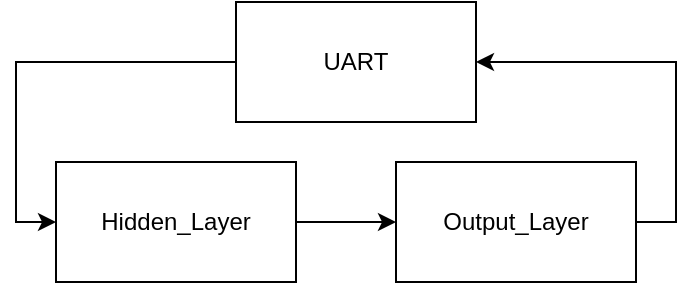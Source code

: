 <mxfile version="26.0.16">
  <diagram name="Page-1" id="kxXnDCxeON_1RzQPkl5J">
    <mxGraphModel dx="569" dy="363" grid="1" gridSize="10" guides="1" tooltips="1" connect="1" arrows="1" fold="1" page="1" pageScale="1" pageWidth="850" pageHeight="1100" math="0" shadow="0">
      <root>
        <mxCell id="0" />
        <mxCell id="1" parent="0" />
        <mxCell id="srBQrEgiwfPGSmwqLRBb-4" style="edgeStyle=orthogonalEdgeStyle;rounded=0;orthogonalLoop=1;jettySize=auto;html=1;exitX=0;exitY=0.5;exitDx=0;exitDy=0;entryX=0;entryY=0.5;entryDx=0;entryDy=0;" edge="1" parent="1" source="srBQrEgiwfPGSmwqLRBb-1" target="srBQrEgiwfPGSmwqLRBb-2">
          <mxGeometry relative="1" as="geometry" />
        </mxCell>
        <mxCell id="srBQrEgiwfPGSmwqLRBb-1" value="UART" style="rounded=0;whiteSpace=wrap;html=1;" vertex="1" parent="1">
          <mxGeometry x="280" y="140" width="120" height="60" as="geometry" />
        </mxCell>
        <mxCell id="srBQrEgiwfPGSmwqLRBb-5" style="edgeStyle=orthogonalEdgeStyle;rounded=0;orthogonalLoop=1;jettySize=auto;html=1;exitX=1;exitY=0.5;exitDx=0;exitDy=0;entryX=0;entryY=0.5;entryDx=0;entryDy=0;" edge="1" parent="1" source="srBQrEgiwfPGSmwqLRBb-2" target="srBQrEgiwfPGSmwqLRBb-3">
          <mxGeometry relative="1" as="geometry" />
        </mxCell>
        <mxCell id="srBQrEgiwfPGSmwqLRBb-2" value="Hidden_Layer" style="rounded=0;whiteSpace=wrap;html=1;" vertex="1" parent="1">
          <mxGeometry x="190" y="220" width="120" height="60" as="geometry" />
        </mxCell>
        <mxCell id="srBQrEgiwfPGSmwqLRBb-6" style="edgeStyle=orthogonalEdgeStyle;rounded=0;orthogonalLoop=1;jettySize=auto;html=1;exitX=1;exitY=0.5;exitDx=0;exitDy=0;entryX=1;entryY=0.5;entryDx=0;entryDy=0;" edge="1" parent="1" source="srBQrEgiwfPGSmwqLRBb-3" target="srBQrEgiwfPGSmwqLRBb-1">
          <mxGeometry relative="1" as="geometry" />
        </mxCell>
        <mxCell id="srBQrEgiwfPGSmwqLRBb-3" value="Output_Layer" style="rounded=0;whiteSpace=wrap;html=1;" vertex="1" parent="1">
          <mxGeometry x="360" y="220" width="120" height="60" as="geometry" />
        </mxCell>
      </root>
    </mxGraphModel>
  </diagram>
</mxfile>

